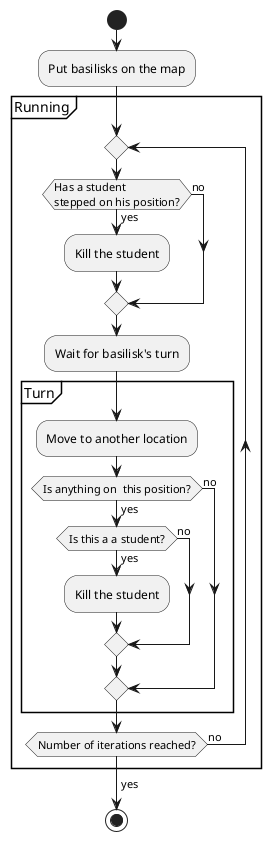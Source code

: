 @startuml
'https://plantuml.com/activity-diagram-beta

start

:Put basilisks on the map;

partition Running {
    repeat
        if (Has a student\nstepped on his position?) then (yes)
            :Kill the student;
        else (no)
        endif

        :Wait for basilisk's turn;
        partition Turn {
            :Move to another location;
            if (Is anything on  this position?) then (yes)
                if (Is this a a student?) then (yes)
                    :Kill the student;
                else (no)
                endif
            else (no)
            endif
        }
    repeat while (Number of iterations reached?) is (no)
->yes;
}

stop

@enduml
